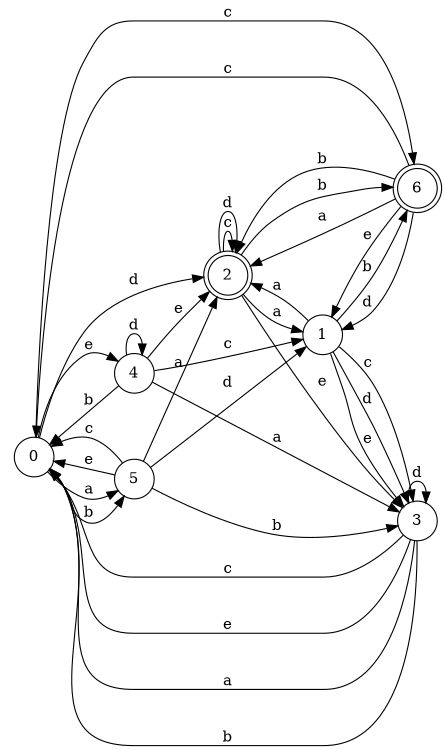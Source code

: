 digraph n6_2 {
__start0 [label="" shape="none"];

rankdir=LR;
size="8,5";

s0 [style="filled", color="black", fillcolor="white" shape="circle", label="0"];
s1 [style="filled", color="black", fillcolor="white" shape="circle", label="1"];
s2 [style="rounded,filled", color="black", fillcolor="white" shape="doublecircle", label="2"];
s3 [style="filled", color="black", fillcolor="white" shape="circle", label="3"];
s4 [style="filled", color="black", fillcolor="white" shape="circle", label="4"];
s5 [style="filled", color="black", fillcolor="white" shape="circle", label="5"];
s6 [style="rounded,filled", color="black", fillcolor="white" shape="doublecircle", label="6"];
s0 -> s5 [label="a"];
s0 -> s5 [label="b"];
s0 -> s6 [label="c"];
s0 -> s2 [label="d"];
s0 -> s4 [label="e"];
s1 -> s2 [label="a"];
s1 -> s6 [label="b"];
s1 -> s3 [label="c"];
s1 -> s3 [label="d"];
s1 -> s3 [label="e"];
s2 -> s1 [label="a"];
s2 -> s6 [label="b"];
s2 -> s2 [label="c"];
s2 -> s2 [label="d"];
s2 -> s3 [label="e"];
s3 -> s0 [label="a"];
s3 -> s0 [label="b"];
s3 -> s0 [label="c"];
s3 -> s3 [label="d"];
s3 -> s0 [label="e"];
s4 -> s3 [label="a"];
s4 -> s0 [label="b"];
s4 -> s1 [label="c"];
s4 -> s4 [label="d"];
s4 -> s2 [label="e"];
s5 -> s2 [label="a"];
s5 -> s3 [label="b"];
s5 -> s0 [label="c"];
s5 -> s1 [label="d"];
s5 -> s0 [label="e"];
s6 -> s2 [label="a"];
s6 -> s2 [label="b"];
s6 -> s0 [label="c"];
s6 -> s1 [label="d"];
s6 -> s1 [label="e"];

}